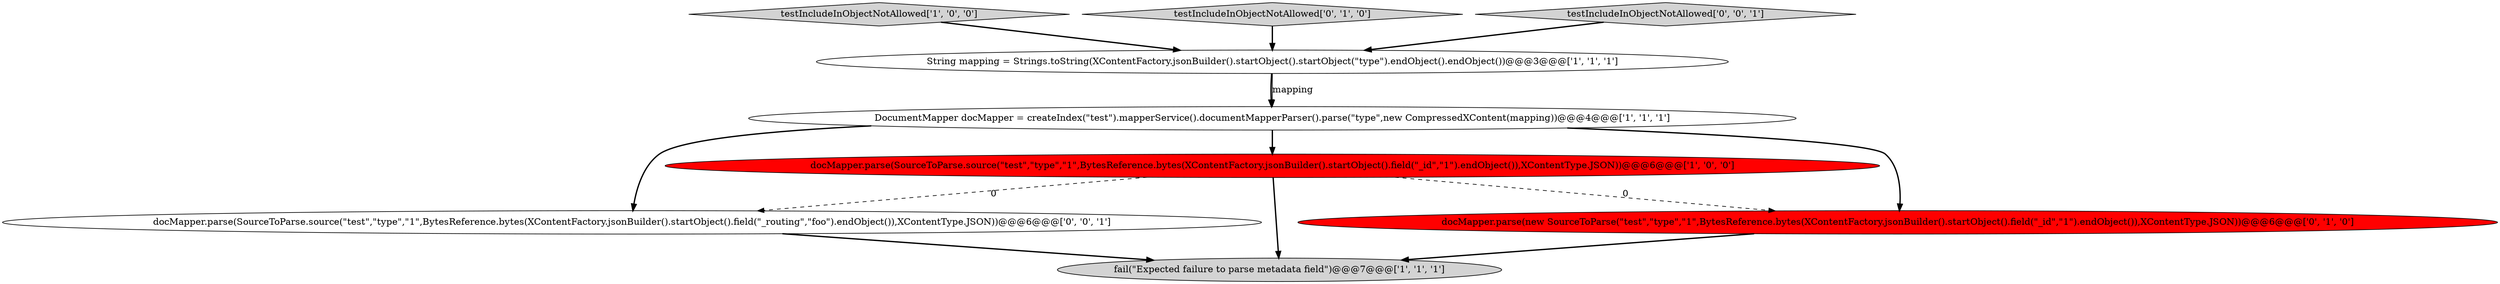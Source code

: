 digraph {
3 [style = filled, label = "docMapper.parse(SourceToParse.source(\"test\",\"type\",\"1\",BytesReference.bytes(XContentFactory.jsonBuilder().startObject().field(\"_id\",\"1\").endObject()),XContentType.JSON))@@@6@@@['1', '0', '0']", fillcolor = red, shape = ellipse image = "AAA1AAABBB1BBB"];
8 [style = filled, label = "docMapper.parse(SourceToParse.source(\"test\",\"type\",\"1\",BytesReference.bytes(XContentFactory.jsonBuilder().startObject().field(\"_routing\",\"foo\").endObject()),XContentType.JSON))@@@6@@@['0', '0', '1']", fillcolor = white, shape = ellipse image = "AAA0AAABBB3BBB"];
4 [style = filled, label = "String mapping = Strings.toString(XContentFactory.jsonBuilder().startObject().startObject(\"type\").endObject().endObject())@@@3@@@['1', '1', '1']", fillcolor = white, shape = ellipse image = "AAA0AAABBB1BBB"];
1 [style = filled, label = "DocumentMapper docMapper = createIndex(\"test\").mapperService().documentMapperParser().parse(\"type\",new CompressedXContent(mapping))@@@4@@@['1', '1', '1']", fillcolor = white, shape = ellipse image = "AAA0AAABBB1BBB"];
0 [style = filled, label = "fail(\"Expected failure to parse metadata field\")@@@7@@@['1', '1', '1']", fillcolor = lightgray, shape = ellipse image = "AAA0AAABBB1BBB"];
2 [style = filled, label = "testIncludeInObjectNotAllowed['1', '0', '0']", fillcolor = lightgray, shape = diamond image = "AAA0AAABBB1BBB"];
5 [style = filled, label = "testIncludeInObjectNotAllowed['0', '1', '0']", fillcolor = lightgray, shape = diamond image = "AAA0AAABBB2BBB"];
6 [style = filled, label = "docMapper.parse(new SourceToParse(\"test\",\"type\",\"1\",BytesReference.bytes(XContentFactory.jsonBuilder().startObject().field(\"_id\",\"1\").endObject()),XContentType.JSON))@@@6@@@['0', '1', '0']", fillcolor = red, shape = ellipse image = "AAA1AAABBB2BBB"];
7 [style = filled, label = "testIncludeInObjectNotAllowed['0', '0', '1']", fillcolor = lightgray, shape = diamond image = "AAA0AAABBB3BBB"];
1->3 [style = bold, label=""];
8->0 [style = bold, label=""];
3->8 [style = dashed, label="0"];
4->1 [style = bold, label=""];
5->4 [style = bold, label=""];
1->6 [style = bold, label=""];
6->0 [style = bold, label=""];
1->8 [style = bold, label=""];
7->4 [style = bold, label=""];
3->6 [style = dashed, label="0"];
4->1 [style = solid, label="mapping"];
2->4 [style = bold, label=""];
3->0 [style = bold, label=""];
}
